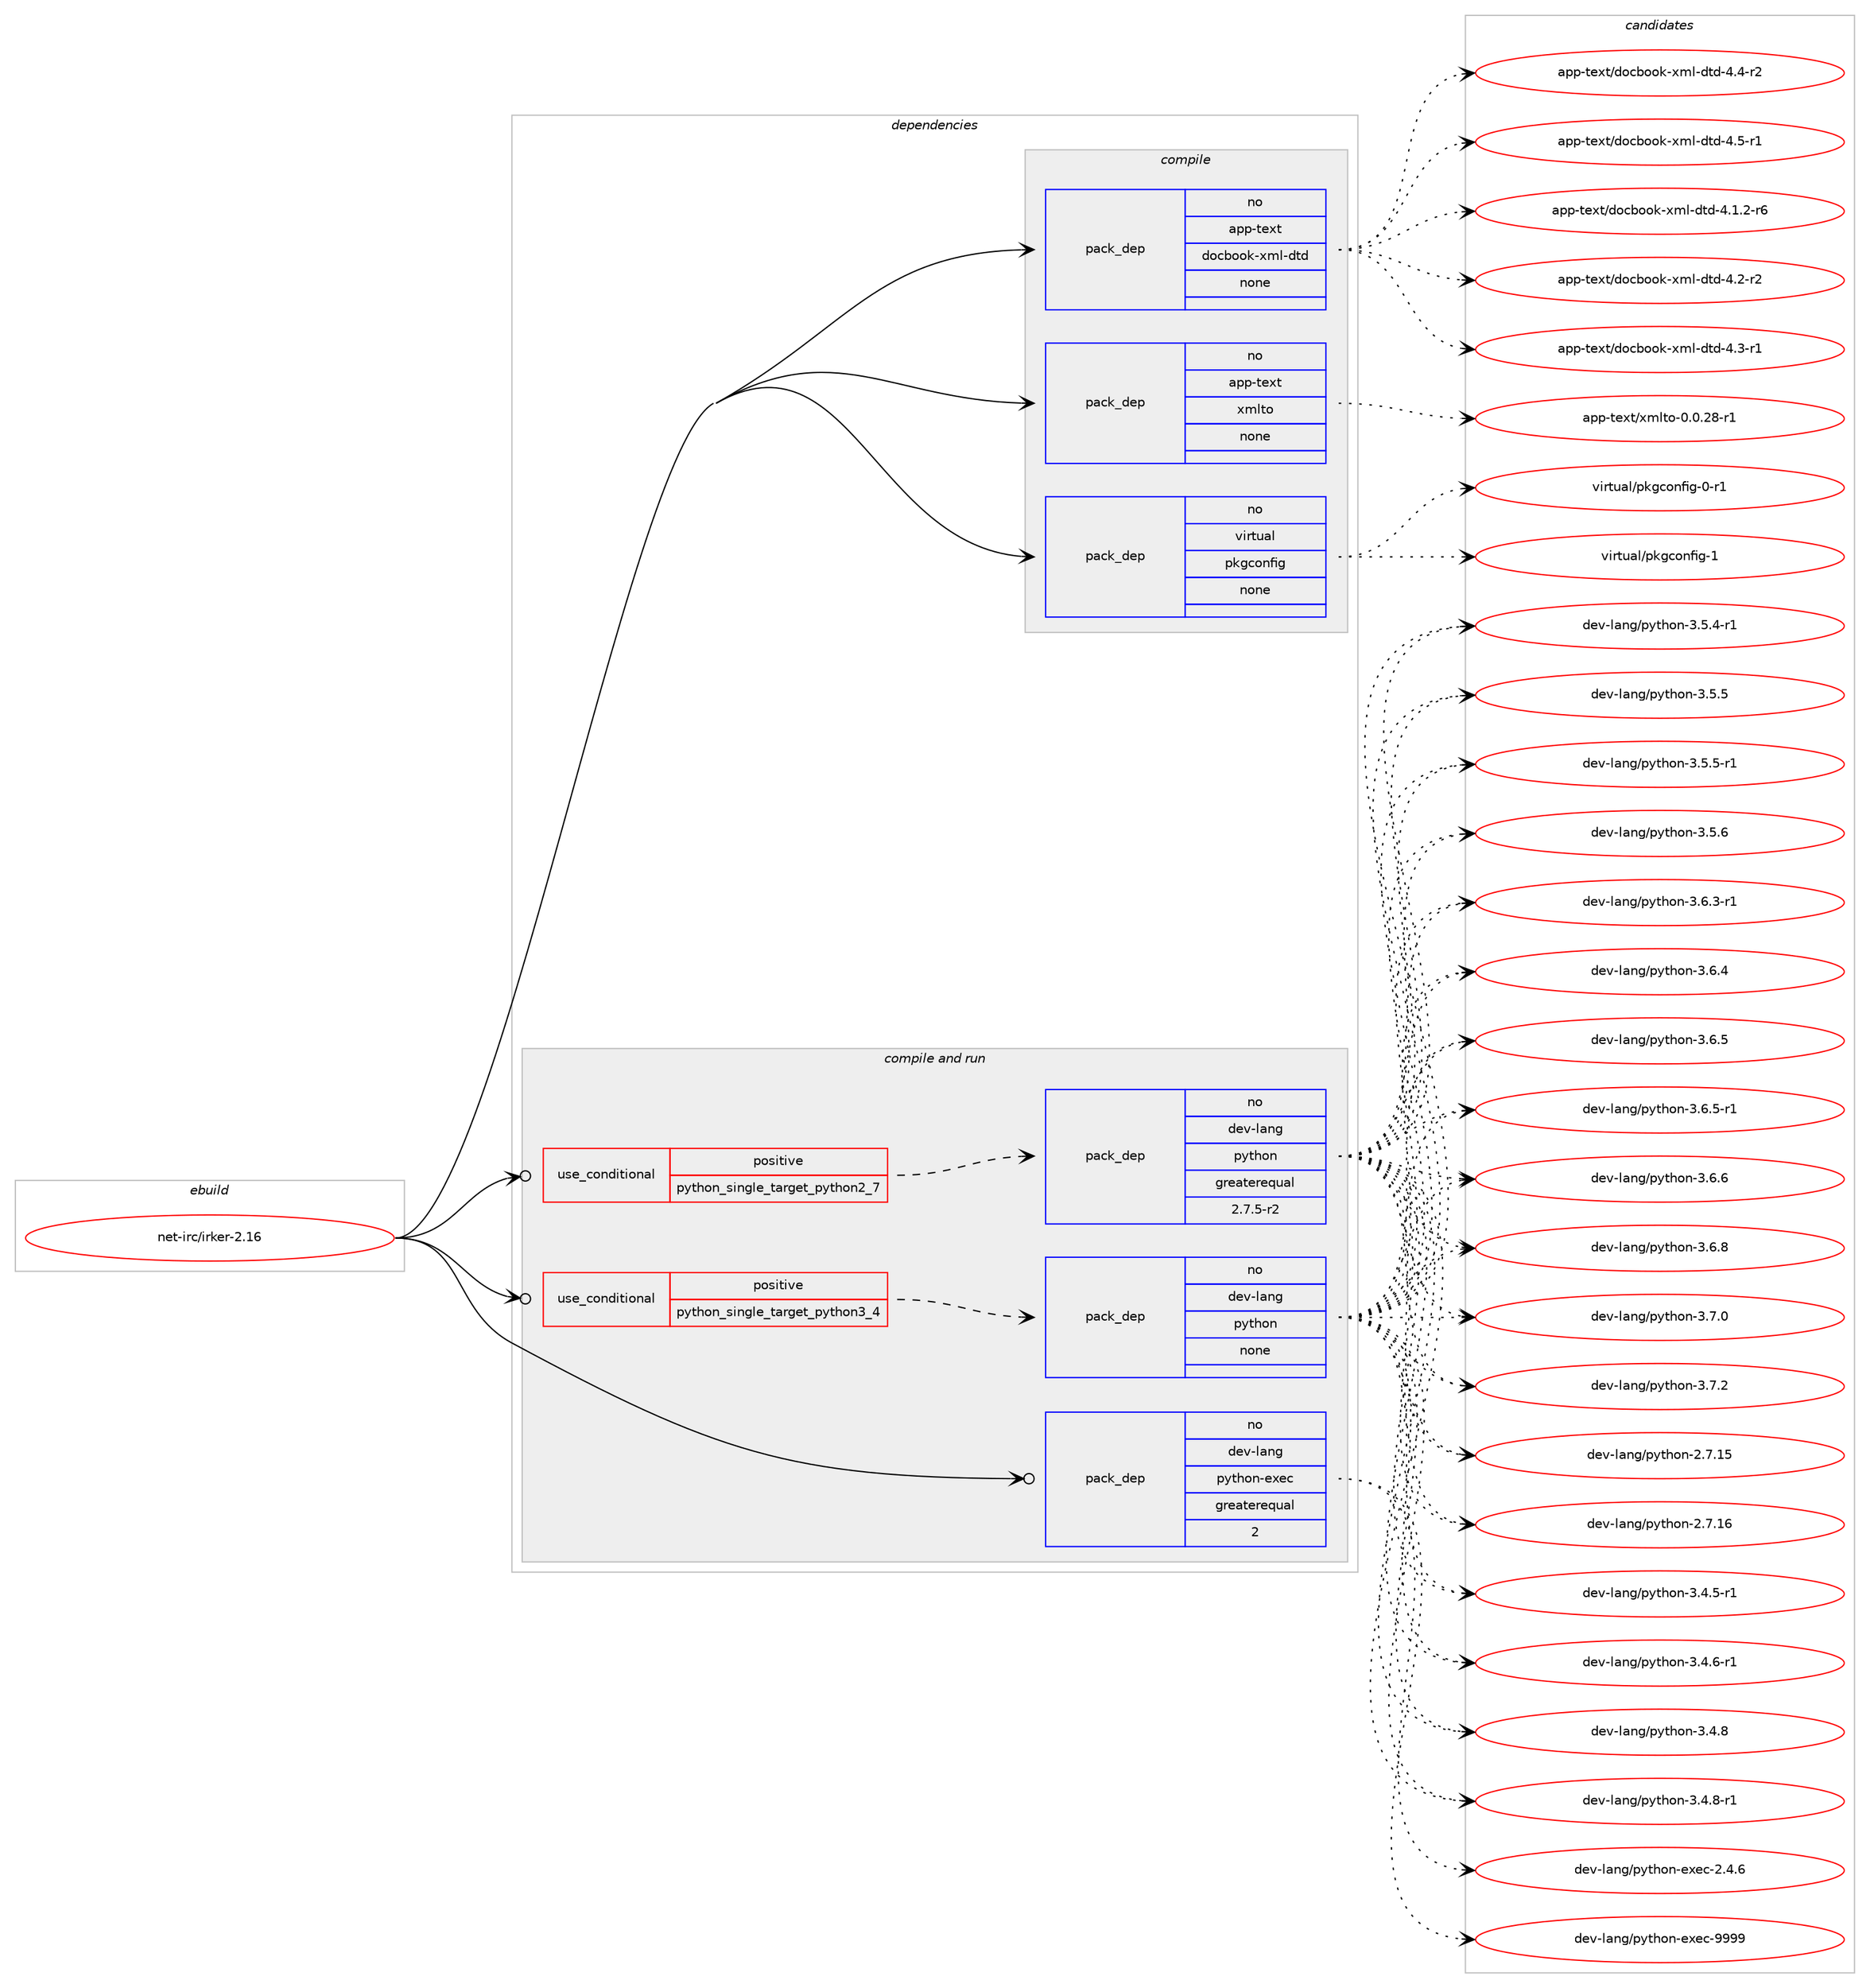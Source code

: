 digraph prolog {

# *************
# Graph options
# *************

newrank=true;
concentrate=true;
compound=true;
graph [rankdir=LR,fontname=Helvetica,fontsize=10,ranksep=1.5];#, ranksep=2.5, nodesep=0.2];
edge  [arrowhead=vee];
node  [fontname=Helvetica,fontsize=10];

# **********
# The ebuild
# **********

subgraph cluster_leftcol {
color=gray;
rank=same;
label=<<i>ebuild</i>>;
id [label="net-irc/irker-2.16", color=red, width=4, href="../net-irc/irker-2.16.svg"];
}

# ****************
# The dependencies
# ****************

subgraph cluster_midcol {
color=gray;
label=<<i>dependencies</i>>;
subgraph cluster_compile {
fillcolor="#eeeeee";
style=filled;
label=<<i>compile</i>>;
subgraph pack1184364 {
dependency1656609 [label=<<TABLE BORDER="0" CELLBORDER="1" CELLSPACING="0" CELLPADDING="4" WIDTH="220"><TR><TD ROWSPAN="6" CELLPADDING="30">pack_dep</TD></TR><TR><TD WIDTH="110">no</TD></TR><TR><TD>app-text</TD></TR><TR><TD>docbook-xml-dtd</TD></TR><TR><TD>none</TD></TR><TR><TD></TD></TR></TABLE>>, shape=none, color=blue];
}
id:e -> dependency1656609:w [weight=20,style="solid",arrowhead="vee"];
subgraph pack1184365 {
dependency1656610 [label=<<TABLE BORDER="0" CELLBORDER="1" CELLSPACING="0" CELLPADDING="4" WIDTH="220"><TR><TD ROWSPAN="6" CELLPADDING="30">pack_dep</TD></TR><TR><TD WIDTH="110">no</TD></TR><TR><TD>app-text</TD></TR><TR><TD>xmlto</TD></TR><TR><TD>none</TD></TR><TR><TD></TD></TR></TABLE>>, shape=none, color=blue];
}
id:e -> dependency1656610:w [weight=20,style="solid",arrowhead="vee"];
subgraph pack1184366 {
dependency1656611 [label=<<TABLE BORDER="0" CELLBORDER="1" CELLSPACING="0" CELLPADDING="4" WIDTH="220"><TR><TD ROWSPAN="6" CELLPADDING="30">pack_dep</TD></TR><TR><TD WIDTH="110">no</TD></TR><TR><TD>virtual</TD></TR><TR><TD>pkgconfig</TD></TR><TR><TD>none</TD></TR><TR><TD></TD></TR></TABLE>>, shape=none, color=blue];
}
id:e -> dependency1656611:w [weight=20,style="solid",arrowhead="vee"];
}
subgraph cluster_compileandrun {
fillcolor="#eeeeee";
style=filled;
label=<<i>compile and run</i>>;
subgraph cond445391 {
dependency1656612 [label=<<TABLE BORDER="0" CELLBORDER="1" CELLSPACING="0" CELLPADDING="4"><TR><TD ROWSPAN="3" CELLPADDING="10">use_conditional</TD></TR><TR><TD>positive</TD></TR><TR><TD>python_single_target_python2_7</TD></TR></TABLE>>, shape=none, color=red];
subgraph pack1184367 {
dependency1656613 [label=<<TABLE BORDER="0" CELLBORDER="1" CELLSPACING="0" CELLPADDING="4" WIDTH="220"><TR><TD ROWSPAN="6" CELLPADDING="30">pack_dep</TD></TR><TR><TD WIDTH="110">no</TD></TR><TR><TD>dev-lang</TD></TR><TR><TD>python</TD></TR><TR><TD>greaterequal</TD></TR><TR><TD>2.7.5-r2</TD></TR></TABLE>>, shape=none, color=blue];
}
dependency1656612:e -> dependency1656613:w [weight=20,style="dashed",arrowhead="vee"];
}
id:e -> dependency1656612:w [weight=20,style="solid",arrowhead="odotvee"];
subgraph cond445392 {
dependency1656614 [label=<<TABLE BORDER="0" CELLBORDER="1" CELLSPACING="0" CELLPADDING="4"><TR><TD ROWSPAN="3" CELLPADDING="10">use_conditional</TD></TR><TR><TD>positive</TD></TR><TR><TD>python_single_target_python3_4</TD></TR></TABLE>>, shape=none, color=red];
subgraph pack1184368 {
dependency1656615 [label=<<TABLE BORDER="0" CELLBORDER="1" CELLSPACING="0" CELLPADDING="4" WIDTH="220"><TR><TD ROWSPAN="6" CELLPADDING="30">pack_dep</TD></TR><TR><TD WIDTH="110">no</TD></TR><TR><TD>dev-lang</TD></TR><TR><TD>python</TD></TR><TR><TD>none</TD></TR><TR><TD></TD></TR></TABLE>>, shape=none, color=blue];
}
dependency1656614:e -> dependency1656615:w [weight=20,style="dashed",arrowhead="vee"];
}
id:e -> dependency1656614:w [weight=20,style="solid",arrowhead="odotvee"];
subgraph pack1184369 {
dependency1656616 [label=<<TABLE BORDER="0" CELLBORDER="1" CELLSPACING="0" CELLPADDING="4" WIDTH="220"><TR><TD ROWSPAN="6" CELLPADDING="30">pack_dep</TD></TR><TR><TD WIDTH="110">no</TD></TR><TR><TD>dev-lang</TD></TR><TR><TD>python-exec</TD></TR><TR><TD>greaterequal</TD></TR><TR><TD>2</TD></TR></TABLE>>, shape=none, color=blue];
}
id:e -> dependency1656616:w [weight=20,style="solid",arrowhead="odotvee"];
}
subgraph cluster_run {
fillcolor="#eeeeee";
style=filled;
label=<<i>run</i>>;
}
}

# **************
# The candidates
# **************

subgraph cluster_choices {
rank=same;
color=gray;
label=<<i>candidates</i>>;

subgraph choice1184364 {
color=black;
nodesep=1;
choice971121124511610112011647100111999811111110745120109108451001161004552464946504511454 [label="app-text/docbook-xml-dtd-4.1.2-r6", color=red, width=4,href="../app-text/docbook-xml-dtd-4.1.2-r6.svg"];
choice97112112451161011201164710011199981111111074512010910845100116100455246504511450 [label="app-text/docbook-xml-dtd-4.2-r2", color=red, width=4,href="../app-text/docbook-xml-dtd-4.2-r2.svg"];
choice97112112451161011201164710011199981111111074512010910845100116100455246514511449 [label="app-text/docbook-xml-dtd-4.3-r1", color=red, width=4,href="../app-text/docbook-xml-dtd-4.3-r1.svg"];
choice97112112451161011201164710011199981111111074512010910845100116100455246524511450 [label="app-text/docbook-xml-dtd-4.4-r2", color=red, width=4,href="../app-text/docbook-xml-dtd-4.4-r2.svg"];
choice97112112451161011201164710011199981111111074512010910845100116100455246534511449 [label="app-text/docbook-xml-dtd-4.5-r1", color=red, width=4,href="../app-text/docbook-xml-dtd-4.5-r1.svg"];
dependency1656609:e -> choice971121124511610112011647100111999811111110745120109108451001161004552464946504511454:w [style=dotted,weight="100"];
dependency1656609:e -> choice97112112451161011201164710011199981111111074512010910845100116100455246504511450:w [style=dotted,weight="100"];
dependency1656609:e -> choice97112112451161011201164710011199981111111074512010910845100116100455246514511449:w [style=dotted,weight="100"];
dependency1656609:e -> choice97112112451161011201164710011199981111111074512010910845100116100455246524511450:w [style=dotted,weight="100"];
dependency1656609:e -> choice97112112451161011201164710011199981111111074512010910845100116100455246534511449:w [style=dotted,weight="100"];
}
subgraph choice1184365 {
color=black;
nodesep=1;
choice971121124511610112011647120109108116111454846484650564511449 [label="app-text/xmlto-0.0.28-r1", color=red, width=4,href="../app-text/xmlto-0.0.28-r1.svg"];
dependency1656610:e -> choice971121124511610112011647120109108116111454846484650564511449:w [style=dotted,weight="100"];
}
subgraph choice1184366 {
color=black;
nodesep=1;
choice11810511411611797108471121071039911111010210510345484511449 [label="virtual/pkgconfig-0-r1", color=red, width=4,href="../virtual/pkgconfig-0-r1.svg"];
choice1181051141161179710847112107103991111101021051034549 [label="virtual/pkgconfig-1", color=red, width=4,href="../virtual/pkgconfig-1.svg"];
dependency1656611:e -> choice11810511411611797108471121071039911111010210510345484511449:w [style=dotted,weight="100"];
dependency1656611:e -> choice1181051141161179710847112107103991111101021051034549:w [style=dotted,weight="100"];
}
subgraph choice1184367 {
color=black;
nodesep=1;
choice10010111845108971101034711212111610411111045504655464953 [label="dev-lang/python-2.7.15", color=red, width=4,href="../dev-lang/python-2.7.15.svg"];
choice10010111845108971101034711212111610411111045504655464954 [label="dev-lang/python-2.7.16", color=red, width=4,href="../dev-lang/python-2.7.16.svg"];
choice1001011184510897110103471121211161041111104551465246534511449 [label="dev-lang/python-3.4.5-r1", color=red, width=4,href="../dev-lang/python-3.4.5-r1.svg"];
choice1001011184510897110103471121211161041111104551465246544511449 [label="dev-lang/python-3.4.6-r1", color=red, width=4,href="../dev-lang/python-3.4.6-r1.svg"];
choice100101118451089711010347112121116104111110455146524656 [label="dev-lang/python-3.4.8", color=red, width=4,href="../dev-lang/python-3.4.8.svg"];
choice1001011184510897110103471121211161041111104551465246564511449 [label="dev-lang/python-3.4.8-r1", color=red, width=4,href="../dev-lang/python-3.4.8-r1.svg"];
choice1001011184510897110103471121211161041111104551465346524511449 [label="dev-lang/python-3.5.4-r1", color=red, width=4,href="../dev-lang/python-3.5.4-r1.svg"];
choice100101118451089711010347112121116104111110455146534653 [label="dev-lang/python-3.5.5", color=red, width=4,href="../dev-lang/python-3.5.5.svg"];
choice1001011184510897110103471121211161041111104551465346534511449 [label="dev-lang/python-3.5.5-r1", color=red, width=4,href="../dev-lang/python-3.5.5-r1.svg"];
choice100101118451089711010347112121116104111110455146534654 [label="dev-lang/python-3.5.6", color=red, width=4,href="../dev-lang/python-3.5.6.svg"];
choice1001011184510897110103471121211161041111104551465446514511449 [label="dev-lang/python-3.6.3-r1", color=red, width=4,href="../dev-lang/python-3.6.3-r1.svg"];
choice100101118451089711010347112121116104111110455146544652 [label="dev-lang/python-3.6.4", color=red, width=4,href="../dev-lang/python-3.6.4.svg"];
choice100101118451089711010347112121116104111110455146544653 [label="dev-lang/python-3.6.5", color=red, width=4,href="../dev-lang/python-3.6.5.svg"];
choice1001011184510897110103471121211161041111104551465446534511449 [label="dev-lang/python-3.6.5-r1", color=red, width=4,href="../dev-lang/python-3.6.5-r1.svg"];
choice100101118451089711010347112121116104111110455146544654 [label="dev-lang/python-3.6.6", color=red, width=4,href="../dev-lang/python-3.6.6.svg"];
choice100101118451089711010347112121116104111110455146544656 [label="dev-lang/python-3.6.8", color=red, width=4,href="../dev-lang/python-3.6.8.svg"];
choice100101118451089711010347112121116104111110455146554648 [label="dev-lang/python-3.7.0", color=red, width=4,href="../dev-lang/python-3.7.0.svg"];
choice100101118451089711010347112121116104111110455146554650 [label="dev-lang/python-3.7.2", color=red, width=4,href="../dev-lang/python-3.7.2.svg"];
dependency1656613:e -> choice10010111845108971101034711212111610411111045504655464953:w [style=dotted,weight="100"];
dependency1656613:e -> choice10010111845108971101034711212111610411111045504655464954:w [style=dotted,weight="100"];
dependency1656613:e -> choice1001011184510897110103471121211161041111104551465246534511449:w [style=dotted,weight="100"];
dependency1656613:e -> choice1001011184510897110103471121211161041111104551465246544511449:w [style=dotted,weight="100"];
dependency1656613:e -> choice100101118451089711010347112121116104111110455146524656:w [style=dotted,weight="100"];
dependency1656613:e -> choice1001011184510897110103471121211161041111104551465246564511449:w [style=dotted,weight="100"];
dependency1656613:e -> choice1001011184510897110103471121211161041111104551465346524511449:w [style=dotted,weight="100"];
dependency1656613:e -> choice100101118451089711010347112121116104111110455146534653:w [style=dotted,weight="100"];
dependency1656613:e -> choice1001011184510897110103471121211161041111104551465346534511449:w [style=dotted,weight="100"];
dependency1656613:e -> choice100101118451089711010347112121116104111110455146534654:w [style=dotted,weight="100"];
dependency1656613:e -> choice1001011184510897110103471121211161041111104551465446514511449:w [style=dotted,weight="100"];
dependency1656613:e -> choice100101118451089711010347112121116104111110455146544652:w [style=dotted,weight="100"];
dependency1656613:e -> choice100101118451089711010347112121116104111110455146544653:w [style=dotted,weight="100"];
dependency1656613:e -> choice1001011184510897110103471121211161041111104551465446534511449:w [style=dotted,weight="100"];
dependency1656613:e -> choice100101118451089711010347112121116104111110455146544654:w [style=dotted,weight="100"];
dependency1656613:e -> choice100101118451089711010347112121116104111110455146544656:w [style=dotted,weight="100"];
dependency1656613:e -> choice100101118451089711010347112121116104111110455146554648:w [style=dotted,weight="100"];
dependency1656613:e -> choice100101118451089711010347112121116104111110455146554650:w [style=dotted,weight="100"];
}
subgraph choice1184368 {
color=black;
nodesep=1;
choice10010111845108971101034711212111610411111045504655464953 [label="dev-lang/python-2.7.15", color=red, width=4,href="../dev-lang/python-2.7.15.svg"];
choice10010111845108971101034711212111610411111045504655464954 [label="dev-lang/python-2.7.16", color=red, width=4,href="../dev-lang/python-2.7.16.svg"];
choice1001011184510897110103471121211161041111104551465246534511449 [label="dev-lang/python-3.4.5-r1", color=red, width=4,href="../dev-lang/python-3.4.5-r1.svg"];
choice1001011184510897110103471121211161041111104551465246544511449 [label="dev-lang/python-3.4.6-r1", color=red, width=4,href="../dev-lang/python-3.4.6-r1.svg"];
choice100101118451089711010347112121116104111110455146524656 [label="dev-lang/python-3.4.8", color=red, width=4,href="../dev-lang/python-3.4.8.svg"];
choice1001011184510897110103471121211161041111104551465246564511449 [label="dev-lang/python-3.4.8-r1", color=red, width=4,href="../dev-lang/python-3.4.8-r1.svg"];
choice1001011184510897110103471121211161041111104551465346524511449 [label="dev-lang/python-3.5.4-r1", color=red, width=4,href="../dev-lang/python-3.5.4-r1.svg"];
choice100101118451089711010347112121116104111110455146534653 [label="dev-lang/python-3.5.5", color=red, width=4,href="../dev-lang/python-3.5.5.svg"];
choice1001011184510897110103471121211161041111104551465346534511449 [label="dev-lang/python-3.5.5-r1", color=red, width=4,href="../dev-lang/python-3.5.5-r1.svg"];
choice100101118451089711010347112121116104111110455146534654 [label="dev-lang/python-3.5.6", color=red, width=4,href="../dev-lang/python-3.5.6.svg"];
choice1001011184510897110103471121211161041111104551465446514511449 [label="dev-lang/python-3.6.3-r1", color=red, width=4,href="../dev-lang/python-3.6.3-r1.svg"];
choice100101118451089711010347112121116104111110455146544652 [label="dev-lang/python-3.6.4", color=red, width=4,href="../dev-lang/python-3.6.4.svg"];
choice100101118451089711010347112121116104111110455146544653 [label="dev-lang/python-3.6.5", color=red, width=4,href="../dev-lang/python-3.6.5.svg"];
choice1001011184510897110103471121211161041111104551465446534511449 [label="dev-lang/python-3.6.5-r1", color=red, width=4,href="../dev-lang/python-3.6.5-r1.svg"];
choice100101118451089711010347112121116104111110455146544654 [label="dev-lang/python-3.6.6", color=red, width=4,href="../dev-lang/python-3.6.6.svg"];
choice100101118451089711010347112121116104111110455146544656 [label="dev-lang/python-3.6.8", color=red, width=4,href="../dev-lang/python-3.6.8.svg"];
choice100101118451089711010347112121116104111110455146554648 [label="dev-lang/python-3.7.0", color=red, width=4,href="../dev-lang/python-3.7.0.svg"];
choice100101118451089711010347112121116104111110455146554650 [label="dev-lang/python-3.7.2", color=red, width=4,href="../dev-lang/python-3.7.2.svg"];
dependency1656615:e -> choice10010111845108971101034711212111610411111045504655464953:w [style=dotted,weight="100"];
dependency1656615:e -> choice10010111845108971101034711212111610411111045504655464954:w [style=dotted,weight="100"];
dependency1656615:e -> choice1001011184510897110103471121211161041111104551465246534511449:w [style=dotted,weight="100"];
dependency1656615:e -> choice1001011184510897110103471121211161041111104551465246544511449:w [style=dotted,weight="100"];
dependency1656615:e -> choice100101118451089711010347112121116104111110455146524656:w [style=dotted,weight="100"];
dependency1656615:e -> choice1001011184510897110103471121211161041111104551465246564511449:w [style=dotted,weight="100"];
dependency1656615:e -> choice1001011184510897110103471121211161041111104551465346524511449:w [style=dotted,weight="100"];
dependency1656615:e -> choice100101118451089711010347112121116104111110455146534653:w [style=dotted,weight="100"];
dependency1656615:e -> choice1001011184510897110103471121211161041111104551465346534511449:w [style=dotted,weight="100"];
dependency1656615:e -> choice100101118451089711010347112121116104111110455146534654:w [style=dotted,weight="100"];
dependency1656615:e -> choice1001011184510897110103471121211161041111104551465446514511449:w [style=dotted,weight="100"];
dependency1656615:e -> choice100101118451089711010347112121116104111110455146544652:w [style=dotted,weight="100"];
dependency1656615:e -> choice100101118451089711010347112121116104111110455146544653:w [style=dotted,weight="100"];
dependency1656615:e -> choice1001011184510897110103471121211161041111104551465446534511449:w [style=dotted,weight="100"];
dependency1656615:e -> choice100101118451089711010347112121116104111110455146544654:w [style=dotted,weight="100"];
dependency1656615:e -> choice100101118451089711010347112121116104111110455146544656:w [style=dotted,weight="100"];
dependency1656615:e -> choice100101118451089711010347112121116104111110455146554648:w [style=dotted,weight="100"];
dependency1656615:e -> choice100101118451089711010347112121116104111110455146554650:w [style=dotted,weight="100"];
}
subgraph choice1184369 {
color=black;
nodesep=1;
choice1001011184510897110103471121211161041111104510112010199455046524654 [label="dev-lang/python-exec-2.4.6", color=red, width=4,href="../dev-lang/python-exec-2.4.6.svg"];
choice10010111845108971101034711212111610411111045101120101994557575757 [label="dev-lang/python-exec-9999", color=red, width=4,href="../dev-lang/python-exec-9999.svg"];
dependency1656616:e -> choice1001011184510897110103471121211161041111104510112010199455046524654:w [style=dotted,weight="100"];
dependency1656616:e -> choice10010111845108971101034711212111610411111045101120101994557575757:w [style=dotted,weight="100"];
}
}

}
